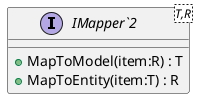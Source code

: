 @startuml
interface "IMapper`2"<T,R> {
    + MapToModel(item:R) : T
    + MapToEntity(item:T) : R
}
@enduml
